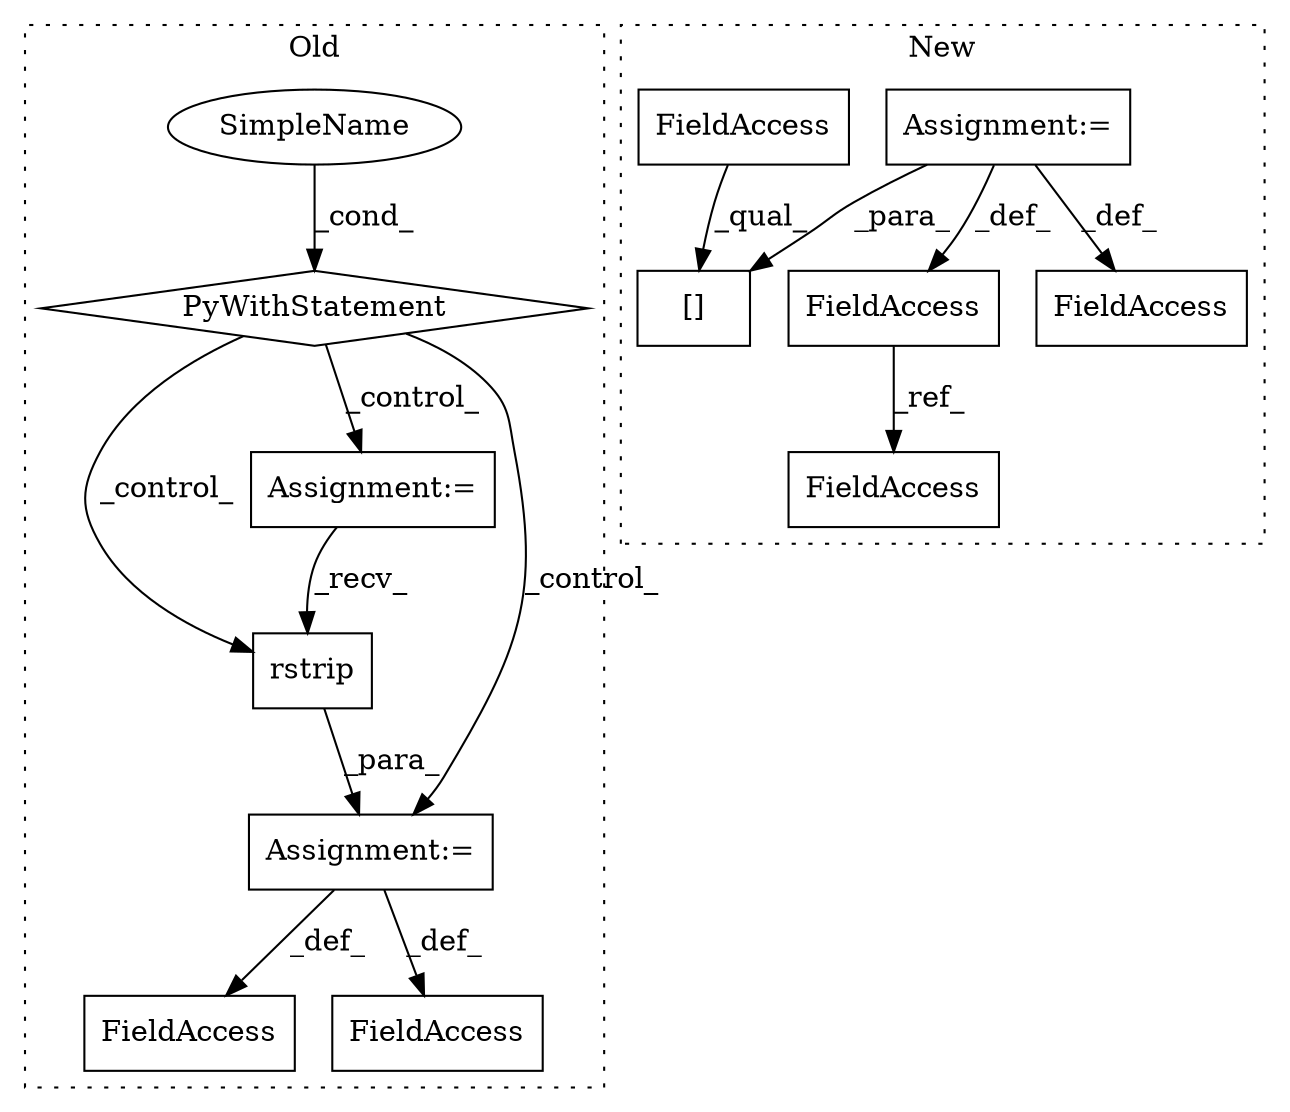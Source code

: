 digraph G {
subgraph cluster0 {
1 [label="rstrip" a="32" s="8873" l="8" shape="box"];
3 [label="Assignment:=" a="7" s="8852" l="1" shape="box"];
4 [label="Assignment:=" a="7" s="8824" l="4" shape="box"];
5 [label="SimpleName" a="42" s="" l="" shape="ellipse"];
6 [label="FieldAccess" a="22" s="8844" l="8" shape="box"];
7 [label="FieldAccess" a="22" s="8897" l="8" shape="box"];
8 [label="PyWithStatement" a="104" s="8773,8802" l="10,2" shape="diamond"];
label = "Old";
style="dotted";
}
subgraph cluster1 {
2 [label="[]" a="2" s="9117,9131" l="8,1" shape="box"];
9 [label="Assignment:=" a="7" s="8973,9069" l="69,2" shape="box"];
10 [label="FieldAccess" a="22" s="9087" l="8" shape="box"];
11 [label="FieldAccess" a="22" s="9186" l="8" shape="box"];
12 [label="FieldAccess" a="22" s="9186" l="8" shape="box"];
13 [label="FieldAccess" a="22" s="9117" l="7" shape="box"];
label = "New";
style="dotted";
}
1 -> 3 [label="_para_"];
3 -> 6 [label="_def_"];
3 -> 7 [label="_def_"];
4 -> 1 [label="_recv_"];
5 -> 8 [label="_cond_"];
8 -> 4 [label="_control_"];
8 -> 1 [label="_control_"];
8 -> 3 [label="_control_"];
9 -> 12 [label="_def_"];
9 -> 2 [label="_para_"];
9 -> 10 [label="_def_"];
10 -> 11 [label="_ref_"];
13 -> 2 [label="_qual_"];
}